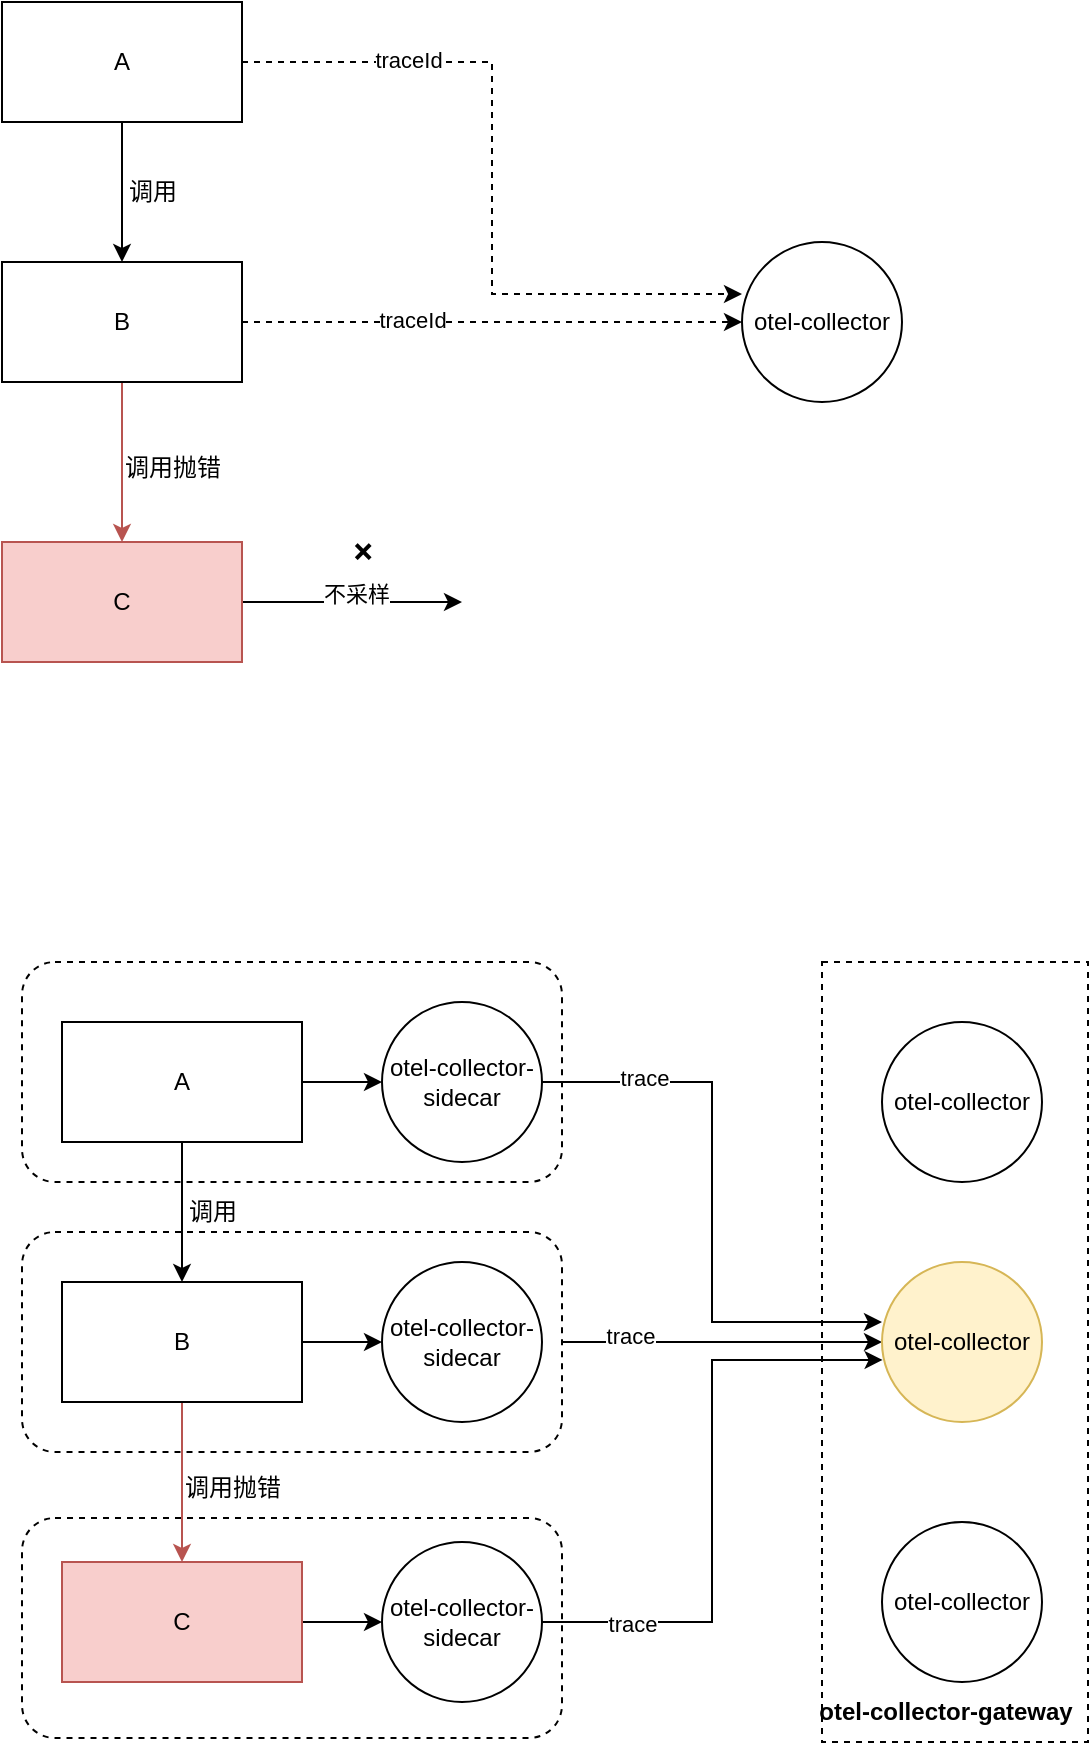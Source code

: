 <mxfile version="28.1.2">
  <diagram name="第 1 页" id="T17wYbIey6pZkxcrSwsM">
    <mxGraphModel dx="1188" dy="626" grid="1" gridSize="10" guides="1" tooltips="1" connect="1" arrows="1" fold="1" page="1" pageScale="1" pageWidth="827" pageHeight="1169" math="0" shadow="0">
      <root>
        <mxCell id="0" />
        <mxCell id="1" parent="0" />
        <mxCell id="xh2tAUFrgbrYJssjRWNV-33" value="" style="rounded=0;whiteSpace=wrap;html=1;dashed=1;" vertex="1" parent="1">
          <mxGeometry x="540" y="620" width="133" height="390" as="geometry" />
        </mxCell>
        <mxCell id="xh2tAUFrgbrYJssjRWNV-26" value="" style="rounded=1;whiteSpace=wrap;html=1;dashed=1;" vertex="1" parent="1">
          <mxGeometry x="140" y="898" width="270" height="110" as="geometry" />
        </mxCell>
        <mxCell id="xh2tAUFrgbrYJssjRWNV-36" style="edgeStyle=orthogonalEdgeStyle;rounded=0;orthogonalLoop=1;jettySize=auto;html=1;entryX=0;entryY=0.5;entryDx=0;entryDy=0;" edge="1" parent="1" source="xh2tAUFrgbrYJssjRWNV-25" target="xh2tAUFrgbrYJssjRWNV-30">
          <mxGeometry relative="1" as="geometry" />
        </mxCell>
        <mxCell id="xh2tAUFrgbrYJssjRWNV-39" value="&lt;span style=&quot;color: rgba(0, 0, 0, 0); font-family: monospace; font-size: 0px; text-align: start; background-color: rgb(236, 236, 236);&quot;&gt;%3CmxGraphModel%3E%3Croot%3E%3CmxCell%20id%3D%220%22%2F%3E%3CmxCell%20id%3D%221%22%20parent%3D%220%22%2F%3E%3CmxCell%20id%3D%222%22%20value%3D%22traceId%22%20style%3D%22edgeLabel%3Bhtml%3D1%3Balign%3Dcenter%3BverticalAlign%3Dmiddle%3Bresizable%3D0%3Bpoints%3D%5B%5D%3B%22%20vertex%3D%221%22%20connectable%3D%220%22%20parent%3D%221%22%3E%3CmxGeometry%20x%3D%22450%22%20y%3D%22678%22%20as%3D%22geometry%22%2F%3E%3C%2FmxCell%3E%3C%2Froot%3E%3C%2FmxGraphModel%3E&lt;/span&gt;" style="edgeLabel;html=1;align=center;verticalAlign=middle;resizable=0;points=[];" vertex="1" connectable="0" parent="xh2tAUFrgbrYJssjRWNV-36">
          <mxGeometry x="-0.537" y="1" relative="1" as="geometry">
            <mxPoint as="offset" />
          </mxGeometry>
        </mxCell>
        <mxCell id="xh2tAUFrgbrYJssjRWNV-41" value="&lt;span style=&quot;color: rgba(0, 0, 0, 0); font-family: monospace; font-size: 0px; text-align: start; background-color: rgb(236, 236, 236);&quot;&gt;%3CmxGraphModel%3E%3Croot%3E%3CmxCell%20id%3D%220%22%2F%3E%3CmxCell%20id%3D%221%22%20parent%3D%220%22%2F%3E%3CmxCell%20id%3D%222%22%20value%3D%22trace%22%20style%3D%22edgeLabel%3Bhtml%3D1%3Balign%3Dcenter%3BverticalAlign%3Dmiddle%3Bresizable%3D0%3Bpoints%3D%5B%5D%3B%22%20vertex%3D%221%22%20connectable%3D%220%22%20parent%3D%221%22%3E%3CmxGeometry%20x%3D%22450%22%20y%3D%22678%22%20as%3D%22geometry%22%2F%3E%3C%2FmxCell%3E%3C%2Froot%3E%3C%2FmxGraphModel%3E&lt;/span&gt;" style="edgeLabel;html=1;align=center;verticalAlign=middle;resizable=0;points=[];" vertex="1" connectable="0" parent="xh2tAUFrgbrYJssjRWNV-36">
          <mxGeometry x="-0.569" y="-2" relative="1" as="geometry">
            <mxPoint y="-1" as="offset" />
          </mxGeometry>
        </mxCell>
        <mxCell id="xh2tAUFrgbrYJssjRWNV-25" value="" style="rounded=1;whiteSpace=wrap;html=1;dashed=1;" vertex="1" parent="1">
          <mxGeometry x="140" y="755" width="270" height="110" as="geometry" />
        </mxCell>
        <mxCell id="xh2tAUFrgbrYJssjRWNV-23" value="" style="rounded=1;whiteSpace=wrap;html=1;dashed=1;" vertex="1" parent="1">
          <mxGeometry x="140" y="620" width="270" height="110" as="geometry" />
        </mxCell>
        <mxCell id="4-_EjWfgfO3YhF2xqK2x-4" style="edgeStyle=orthogonalEdgeStyle;rounded=0;orthogonalLoop=1;jettySize=auto;html=1;entryX=0.5;entryY=0;entryDx=0;entryDy=0;" parent="1" source="4-_EjWfgfO3YhF2xqK2x-1" target="4-_EjWfgfO3YhF2xqK2x-2" edge="1">
          <mxGeometry relative="1" as="geometry" />
        </mxCell>
        <mxCell id="4-_EjWfgfO3YhF2xqK2x-1" value="A" style="rounded=0;whiteSpace=wrap;html=1;" parent="1" vertex="1">
          <mxGeometry x="130" y="140" width="120" height="60" as="geometry" />
        </mxCell>
        <mxCell id="4-_EjWfgfO3YhF2xqK2x-5" style="edgeStyle=orthogonalEdgeStyle;rounded=0;orthogonalLoop=1;jettySize=auto;html=1;entryX=0.5;entryY=0;entryDx=0;entryDy=0;fillColor=#f8cecc;strokeColor=#b85450;" parent="1" source="4-_EjWfgfO3YhF2xqK2x-2" target="4-_EjWfgfO3YhF2xqK2x-3" edge="1">
          <mxGeometry relative="1" as="geometry" />
        </mxCell>
        <mxCell id="4-_EjWfgfO3YhF2xqK2x-8" style="edgeStyle=orthogonalEdgeStyle;rounded=0;orthogonalLoop=1;jettySize=auto;html=1;dashed=1;" parent="1" source="4-_EjWfgfO3YhF2xqK2x-2" target="4-_EjWfgfO3YhF2xqK2x-6" edge="1">
          <mxGeometry relative="1" as="geometry" />
        </mxCell>
        <mxCell id="4-_EjWfgfO3YhF2xqK2x-11" value="traceId" style="edgeLabel;html=1;align=center;verticalAlign=middle;resizable=0;points=[];" parent="4-_EjWfgfO3YhF2xqK2x-8" vertex="1" connectable="0">
          <mxGeometry x="-0.32" y="1" relative="1" as="geometry">
            <mxPoint as="offset" />
          </mxGeometry>
        </mxCell>
        <mxCell id="4-_EjWfgfO3YhF2xqK2x-2" value="B" style="rounded=0;whiteSpace=wrap;html=1;" parent="1" vertex="1">
          <mxGeometry x="130" y="270" width="120" height="60" as="geometry" />
        </mxCell>
        <mxCell id="xh2tAUFrgbrYJssjRWNV-1" style="edgeStyle=orthogonalEdgeStyle;rounded=0;orthogonalLoop=1;jettySize=auto;html=1;" edge="1" parent="1" source="4-_EjWfgfO3YhF2xqK2x-3">
          <mxGeometry relative="1" as="geometry">
            <mxPoint x="360" y="440" as="targetPoint" />
          </mxGeometry>
        </mxCell>
        <mxCell id="xh2tAUFrgbrYJssjRWNV-2" value="不采样" style="edgeLabel;html=1;align=center;verticalAlign=middle;resizable=0;points=[];" vertex="1" connectable="0" parent="xh2tAUFrgbrYJssjRWNV-1">
          <mxGeometry x="-0.004" y="4" relative="1" as="geometry">
            <mxPoint x="-2" y="-4" as="offset" />
          </mxGeometry>
        </mxCell>
        <mxCell id="4-_EjWfgfO3YhF2xqK2x-3" value="C" style="rounded=0;whiteSpace=wrap;html=1;fillColor=#f8cecc;strokeColor=#b85450;" parent="1" vertex="1">
          <mxGeometry x="130" y="410" width="120" height="60" as="geometry" />
        </mxCell>
        <mxCell id="4-_EjWfgfO3YhF2xqK2x-6" value="otel-collector" style="ellipse;whiteSpace=wrap;html=1;aspect=fixed;" parent="1" vertex="1">
          <mxGeometry x="500" y="260" width="80" height="80" as="geometry" />
        </mxCell>
        <mxCell id="4-_EjWfgfO3YhF2xqK2x-7" style="edgeStyle=orthogonalEdgeStyle;rounded=0;orthogonalLoop=1;jettySize=auto;html=1;entryX=0;entryY=0.325;entryDx=0;entryDy=0;entryPerimeter=0;dashed=1;" parent="1" source="4-_EjWfgfO3YhF2xqK2x-1" target="4-_EjWfgfO3YhF2xqK2x-6" edge="1">
          <mxGeometry relative="1" as="geometry" />
        </mxCell>
        <mxCell id="4-_EjWfgfO3YhF2xqK2x-10" value="traceId" style="edgeLabel;html=1;align=center;verticalAlign=middle;resizable=0;points=[];" parent="4-_EjWfgfO3YhF2xqK2x-7" vertex="1" connectable="0">
          <mxGeometry x="-0.546" y="1" relative="1" as="geometry">
            <mxPoint as="offset" />
          </mxGeometry>
        </mxCell>
        <mxCell id="4-_EjWfgfO3YhF2xqK2x-13" value="调用" style="text;html=1;align=center;verticalAlign=middle;resizable=0;points=[];autosize=1;strokeColor=none;fillColor=none;" parent="1" vertex="1">
          <mxGeometry x="180" y="220" width="50" height="30" as="geometry" />
        </mxCell>
        <mxCell id="4-_EjWfgfO3YhF2xqK2x-14" value="调用抛错" style="text;html=1;align=center;verticalAlign=middle;resizable=0;points=[];autosize=1;strokeColor=none;fillColor=none;" parent="1" vertex="1">
          <mxGeometry x="180" y="358" width="70" height="30" as="geometry" />
        </mxCell>
        <mxCell id="xh2tAUFrgbrYJssjRWNV-4" value="❌" style="text;html=1;align=center;verticalAlign=middle;resizable=0;points=[];autosize=1;strokeColor=none;fillColor=none;" vertex="1" parent="1">
          <mxGeometry x="290" y="400" width="40" height="30" as="geometry" />
        </mxCell>
        <mxCell id="xh2tAUFrgbrYJssjRWNV-5" style="edgeStyle=orthogonalEdgeStyle;rounded=0;orthogonalLoop=1;jettySize=auto;html=1;entryX=0.5;entryY=0;entryDx=0;entryDy=0;" edge="1" parent="1" source="xh2tAUFrgbrYJssjRWNV-6" target="xh2tAUFrgbrYJssjRWNV-10">
          <mxGeometry relative="1" as="geometry" />
        </mxCell>
        <mxCell id="xh2tAUFrgbrYJssjRWNV-29" style="edgeStyle=orthogonalEdgeStyle;rounded=0;orthogonalLoop=1;jettySize=auto;html=1;exitX=1;exitY=0.5;exitDx=0;exitDy=0;" edge="1" parent="1" source="xh2tAUFrgbrYJssjRWNV-6" target="xh2tAUFrgbrYJssjRWNV-20">
          <mxGeometry relative="1" as="geometry" />
        </mxCell>
        <mxCell id="xh2tAUFrgbrYJssjRWNV-6" value="A" style="rounded=0;whiteSpace=wrap;html=1;" vertex="1" parent="1">
          <mxGeometry x="160" y="650" width="120" height="60" as="geometry" />
        </mxCell>
        <mxCell id="xh2tAUFrgbrYJssjRWNV-7" style="edgeStyle=orthogonalEdgeStyle;rounded=0;orthogonalLoop=1;jettySize=auto;html=1;entryX=0.5;entryY=0;entryDx=0;entryDy=0;fillColor=#f8cecc;strokeColor=#b85450;" edge="1" parent="1" source="xh2tAUFrgbrYJssjRWNV-10" target="xh2tAUFrgbrYJssjRWNV-13">
          <mxGeometry relative="1" as="geometry" />
        </mxCell>
        <mxCell id="xh2tAUFrgbrYJssjRWNV-28" style="edgeStyle=orthogonalEdgeStyle;rounded=0;orthogonalLoop=1;jettySize=auto;html=1;exitX=1;exitY=0.5;exitDx=0;exitDy=0;entryX=0;entryY=0.5;entryDx=0;entryDy=0;" edge="1" parent="1" source="xh2tAUFrgbrYJssjRWNV-10" target="xh2tAUFrgbrYJssjRWNV-21">
          <mxGeometry relative="1" as="geometry" />
        </mxCell>
        <mxCell id="xh2tAUFrgbrYJssjRWNV-10" value="B" style="rounded=0;whiteSpace=wrap;html=1;" vertex="1" parent="1">
          <mxGeometry x="160" y="780" width="120" height="60" as="geometry" />
        </mxCell>
        <mxCell id="xh2tAUFrgbrYJssjRWNV-27" style="edgeStyle=orthogonalEdgeStyle;rounded=0;orthogonalLoop=1;jettySize=auto;html=1;exitX=1;exitY=0.5;exitDx=0;exitDy=0;entryX=0;entryY=0.5;entryDx=0;entryDy=0;" edge="1" parent="1" source="xh2tAUFrgbrYJssjRWNV-13" target="xh2tAUFrgbrYJssjRWNV-22">
          <mxGeometry relative="1" as="geometry" />
        </mxCell>
        <mxCell id="xh2tAUFrgbrYJssjRWNV-13" value="C" style="rounded=0;whiteSpace=wrap;html=1;fillColor=#f8cecc;strokeColor=#b85450;" vertex="1" parent="1">
          <mxGeometry x="160" y="920" width="120" height="60" as="geometry" />
        </mxCell>
        <mxCell id="xh2tAUFrgbrYJssjRWNV-14" value="otel-collector" style="ellipse;whiteSpace=wrap;html=1;aspect=fixed;" vertex="1" parent="1">
          <mxGeometry x="570" y="650" width="80" height="80" as="geometry" />
        </mxCell>
        <mxCell id="xh2tAUFrgbrYJssjRWNV-17" value="调用" style="text;html=1;align=center;verticalAlign=middle;resizable=0;points=[];autosize=1;strokeColor=none;fillColor=none;" vertex="1" parent="1">
          <mxGeometry x="210" y="730" width="50" height="30" as="geometry" />
        </mxCell>
        <mxCell id="xh2tAUFrgbrYJssjRWNV-18" value="调用抛错" style="text;html=1;align=center;verticalAlign=middle;resizable=0;points=[];autosize=1;strokeColor=none;fillColor=none;" vertex="1" parent="1">
          <mxGeometry x="210" y="868" width="70" height="30" as="geometry" />
        </mxCell>
        <mxCell id="xh2tAUFrgbrYJssjRWNV-35" style="edgeStyle=orthogonalEdgeStyle;rounded=0;orthogonalLoop=1;jettySize=auto;html=1;" edge="1" parent="1" source="xh2tAUFrgbrYJssjRWNV-20">
          <mxGeometry relative="1" as="geometry">
            <mxPoint x="570" y="800" as="targetPoint" />
            <Array as="points">
              <mxPoint x="485" y="680" />
              <mxPoint x="485" y="800" />
              <mxPoint x="570" y="800" />
            </Array>
          </mxGeometry>
        </mxCell>
        <mxCell id="xh2tAUFrgbrYJssjRWNV-38" value="trace" style="edgeLabel;html=1;align=center;verticalAlign=middle;resizable=0;points=[];" vertex="1" connectable="0" parent="xh2tAUFrgbrYJssjRWNV-35">
          <mxGeometry x="-0.653" y="2" relative="1" as="geometry">
            <mxPoint as="offset" />
          </mxGeometry>
        </mxCell>
        <mxCell id="xh2tAUFrgbrYJssjRWNV-20" value="otel-collector-sidecar" style="ellipse;whiteSpace=wrap;html=1;aspect=fixed;" vertex="1" parent="1">
          <mxGeometry x="320" y="640" width="80" height="80" as="geometry" />
        </mxCell>
        <mxCell id="xh2tAUFrgbrYJssjRWNV-21" value="otel-collector-sidecar" style="ellipse;whiteSpace=wrap;html=1;aspect=fixed;" vertex="1" parent="1">
          <mxGeometry x="320" y="770" width="80" height="80" as="geometry" />
        </mxCell>
        <mxCell id="xh2tAUFrgbrYJssjRWNV-37" style="edgeStyle=orthogonalEdgeStyle;rounded=0;orthogonalLoop=1;jettySize=auto;html=1;entryX=0.004;entryY=0.612;entryDx=0;entryDy=0;entryPerimeter=0;" edge="1" parent="1" source="xh2tAUFrgbrYJssjRWNV-22" target="xh2tAUFrgbrYJssjRWNV-30">
          <mxGeometry relative="1" as="geometry" />
        </mxCell>
        <mxCell id="xh2tAUFrgbrYJssjRWNV-42" value="&lt;span style=&quot;color: rgba(0, 0, 0, 0); font-family: monospace; font-size: 0px; text-align: start; background-color: rgb(236, 236, 236);&quot;&gt;%3CmxGraphModel%3E%3Croot%3E%3CmxCell%20id%3D%220%22%2F%3E%3CmxCell%20id%3D%221%22%20parent%3D%220%22%2F%3E%3CmxCell%20id%3D%222%22%20value%3D%22trace%22%20style%3D%22edgeLabel%3Bhtml%3D1%3Balign%3Dcenter%3BverticalAlign%3Dmiddle%3Bresizable%3D0%3Bpoints%3D%5B%5D%3B%22%20vertex%3D%221%22%20connectable%3D%220%22%20parent%3D%221%22%3E%3CmxGeometry%20x%3D%22450%22%20y%3D%22678%22%20as%3D%22geometry%22%2F%3E%3C%2FmxCell%3E%3C%2Froot%3E%3C%2FmxGraphModel%3E&lt;/span&gt;" style="edgeLabel;html=1;align=center;verticalAlign=middle;resizable=0;points=[];" vertex="1" connectable="0" parent="xh2tAUFrgbrYJssjRWNV-37">
          <mxGeometry x="-0.71" y="-2" relative="1" as="geometry">
            <mxPoint as="offset" />
          </mxGeometry>
        </mxCell>
        <mxCell id="xh2tAUFrgbrYJssjRWNV-22" value="otel-collector-sidecar" style="ellipse;whiteSpace=wrap;html=1;aspect=fixed;" vertex="1" parent="1">
          <mxGeometry x="320" y="910" width="80" height="80" as="geometry" />
        </mxCell>
        <mxCell id="xh2tAUFrgbrYJssjRWNV-30" value="otel-collector" style="ellipse;whiteSpace=wrap;html=1;aspect=fixed;fillColor=#fff2cc;strokeColor=#d6b656;" vertex="1" parent="1">
          <mxGeometry x="570" y="770" width="80" height="80" as="geometry" />
        </mxCell>
        <mxCell id="xh2tAUFrgbrYJssjRWNV-31" value="otel-collector" style="ellipse;whiteSpace=wrap;html=1;aspect=fixed;" vertex="1" parent="1">
          <mxGeometry x="570" y="900" width="80" height="80" as="geometry" />
        </mxCell>
        <mxCell id="xh2tAUFrgbrYJssjRWNV-34" value="&lt;b&gt;otel-collector-gateway&lt;/b&gt;" style="text;html=1;align=center;verticalAlign=middle;whiteSpace=wrap;rounded=0;" vertex="1" parent="1">
          <mxGeometry x="531" y="980" width="142" height="30" as="geometry" />
        </mxCell>
        <mxCell id="xh2tAUFrgbrYJssjRWNV-43" value="trace" style="edgeLabel;html=1;align=center;verticalAlign=middle;resizable=0;points=[];" vertex="1" connectable="0" parent="1">
          <mxGeometry x="470" y="830" as="geometry">
            <mxPoint x="-26" y="-23" as="offset" />
          </mxGeometry>
        </mxCell>
        <mxCell id="xh2tAUFrgbrYJssjRWNV-44" value="trace" style="edgeLabel;html=1;align=center;verticalAlign=middle;resizable=0;points=[];" vertex="1" connectable="0" parent="1">
          <mxGeometry x="438" y="920" as="geometry">
            <mxPoint x="7" y="31" as="offset" />
          </mxGeometry>
        </mxCell>
      </root>
    </mxGraphModel>
  </diagram>
</mxfile>
